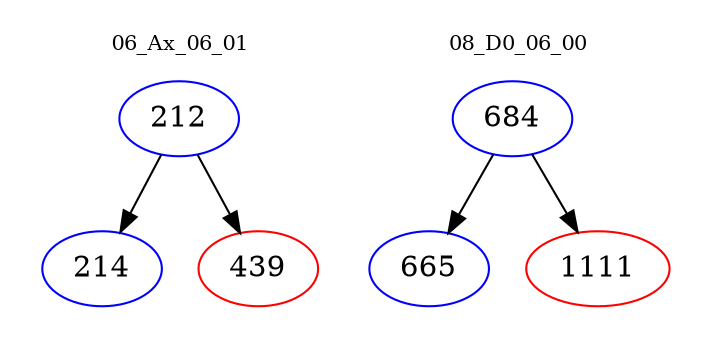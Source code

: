 digraph{
subgraph cluster_0 {
color = white
label = "06_Ax_06_01";
fontsize=10;
T0_212 [label="212", color="blue"]
T0_212 -> T0_214 [color="black"]
T0_214 [label="214", color="blue"]
T0_212 -> T0_439 [color="black"]
T0_439 [label="439", color="red"]
}
subgraph cluster_1 {
color = white
label = "08_D0_06_00";
fontsize=10;
T1_684 [label="684", color="blue"]
T1_684 -> T1_665 [color="black"]
T1_665 [label="665", color="blue"]
T1_684 -> T1_1111 [color="black"]
T1_1111 [label="1111", color="red"]
}
}
